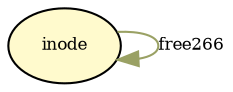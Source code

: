 digraph RGL__DirectedAdjacencyGraph {inode[fontsize = 8,label = "inode",shape = ellipse, fillcolor="#fffacd", style = filled]

inode -> inode[fontsize = 8,label = "free266", color="#9aa164"]

}